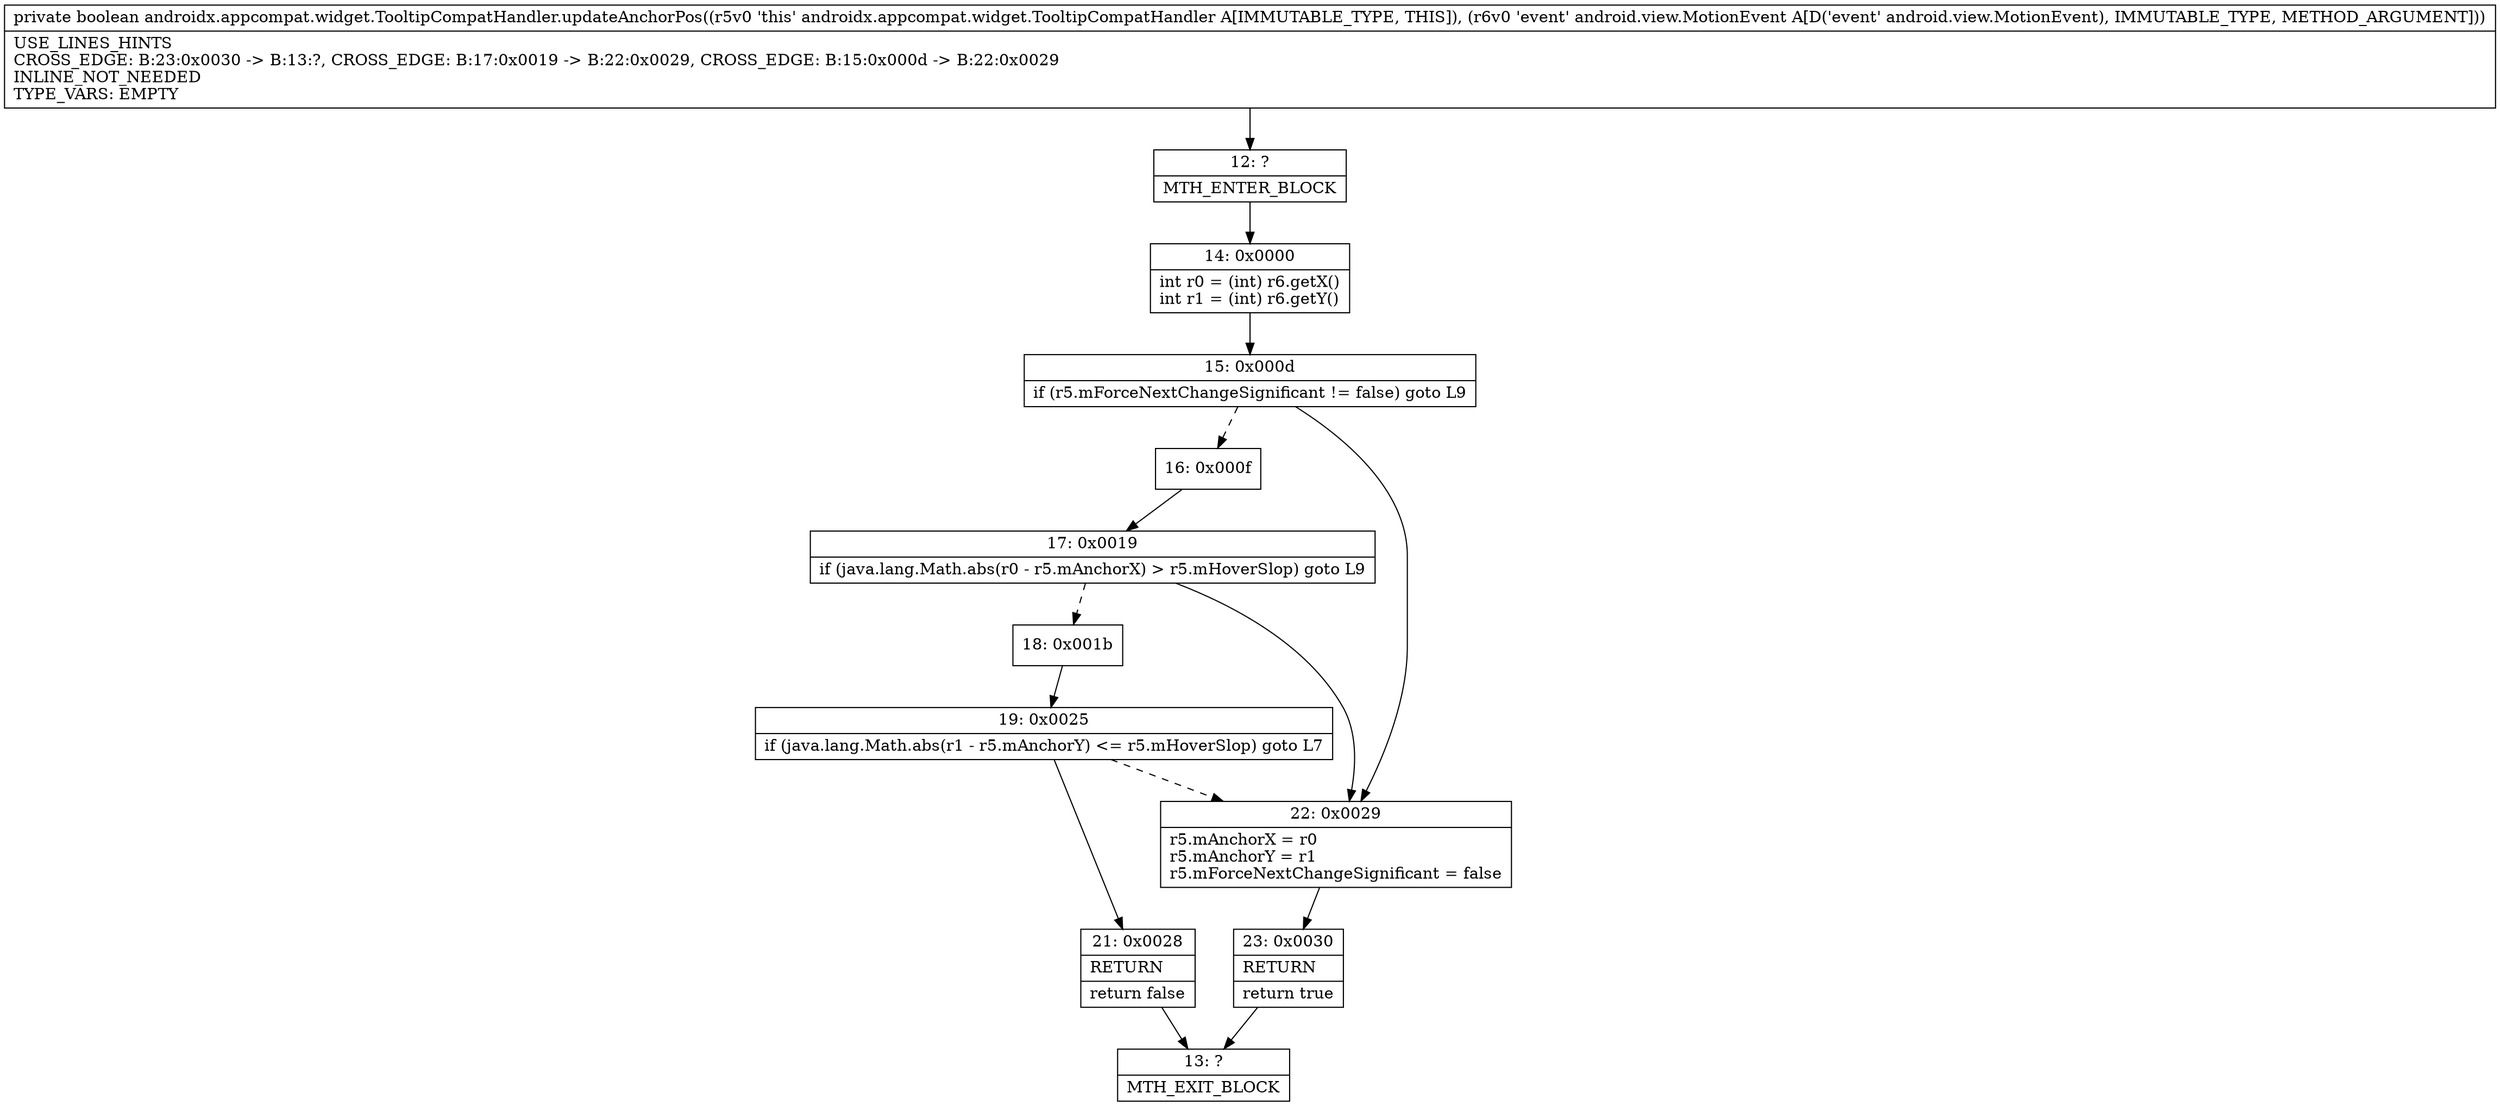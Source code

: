 digraph "CFG forandroidx.appcompat.widget.TooltipCompatHandler.updateAnchorPos(Landroid\/view\/MotionEvent;)Z" {
Node_12 [shape=record,label="{12\:\ ?|MTH_ENTER_BLOCK\l}"];
Node_14 [shape=record,label="{14\:\ 0x0000|int r0 = (int) r6.getX()\lint r1 = (int) r6.getY()\l}"];
Node_15 [shape=record,label="{15\:\ 0x000d|if (r5.mForceNextChangeSignificant != false) goto L9\l}"];
Node_16 [shape=record,label="{16\:\ 0x000f}"];
Node_17 [shape=record,label="{17\:\ 0x0019|if (java.lang.Math.abs(r0 \- r5.mAnchorX) \> r5.mHoverSlop) goto L9\l}"];
Node_18 [shape=record,label="{18\:\ 0x001b}"];
Node_19 [shape=record,label="{19\:\ 0x0025|if (java.lang.Math.abs(r1 \- r5.mAnchorY) \<= r5.mHoverSlop) goto L7\l}"];
Node_21 [shape=record,label="{21\:\ 0x0028|RETURN\l|return false\l}"];
Node_13 [shape=record,label="{13\:\ ?|MTH_EXIT_BLOCK\l}"];
Node_22 [shape=record,label="{22\:\ 0x0029|r5.mAnchorX = r0\lr5.mAnchorY = r1\lr5.mForceNextChangeSignificant = false\l}"];
Node_23 [shape=record,label="{23\:\ 0x0030|RETURN\l|return true\l}"];
MethodNode[shape=record,label="{private boolean androidx.appcompat.widget.TooltipCompatHandler.updateAnchorPos((r5v0 'this' androidx.appcompat.widget.TooltipCompatHandler A[IMMUTABLE_TYPE, THIS]), (r6v0 'event' android.view.MotionEvent A[D('event' android.view.MotionEvent), IMMUTABLE_TYPE, METHOD_ARGUMENT]))  | USE_LINES_HINTS\lCROSS_EDGE: B:23:0x0030 \-\> B:13:?, CROSS_EDGE: B:17:0x0019 \-\> B:22:0x0029, CROSS_EDGE: B:15:0x000d \-\> B:22:0x0029\lINLINE_NOT_NEEDED\lTYPE_VARS: EMPTY\l}"];
MethodNode -> Node_12;Node_12 -> Node_14;
Node_14 -> Node_15;
Node_15 -> Node_16[style=dashed];
Node_15 -> Node_22;
Node_16 -> Node_17;
Node_17 -> Node_18[style=dashed];
Node_17 -> Node_22;
Node_18 -> Node_19;
Node_19 -> Node_21;
Node_19 -> Node_22[style=dashed];
Node_21 -> Node_13;
Node_22 -> Node_23;
Node_23 -> Node_13;
}

